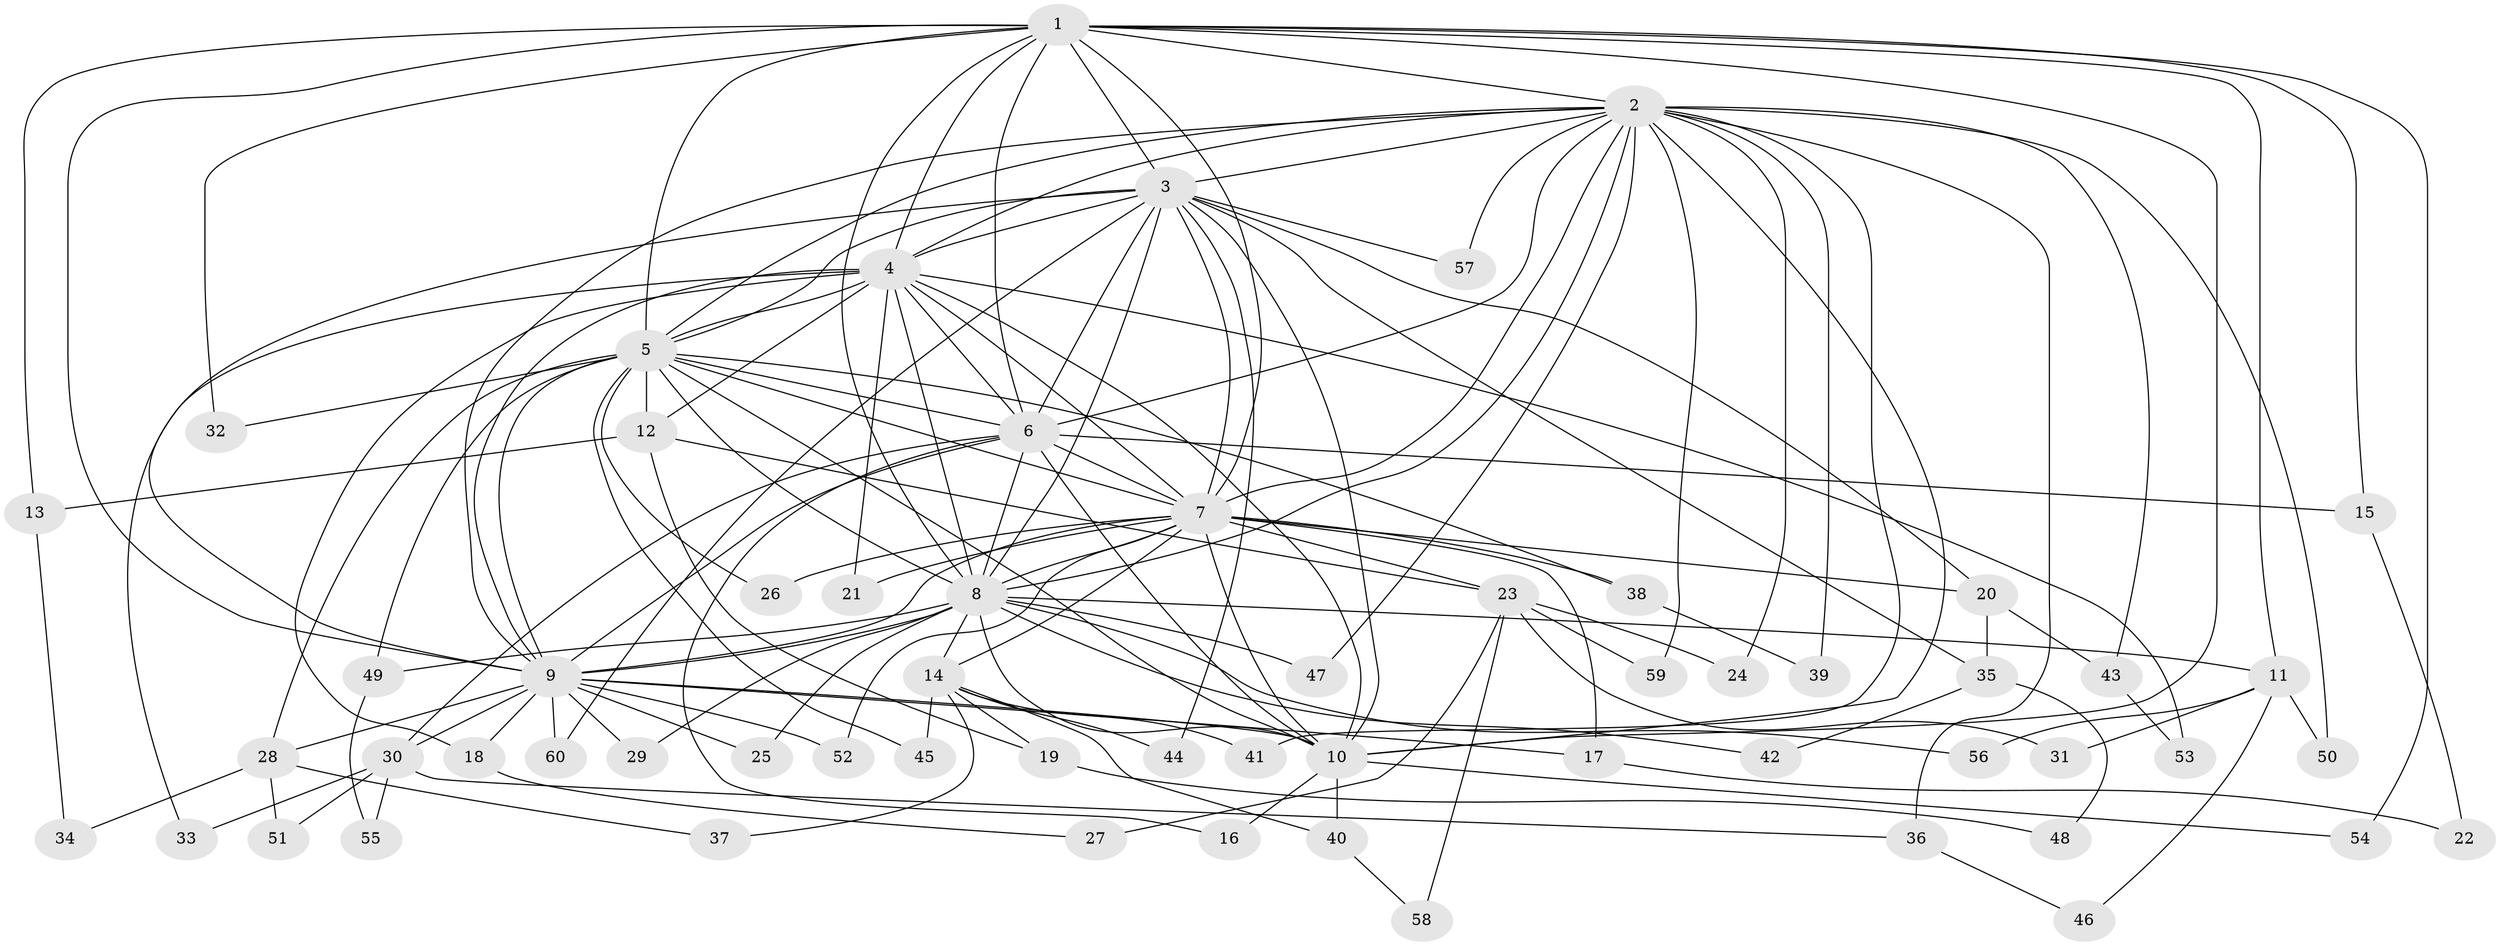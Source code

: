 // Generated by graph-tools (version 1.1) at 2025/11/02/27/25 16:11:03]
// undirected, 60 vertices, 145 edges
graph export_dot {
graph [start="1"]
  node [color=gray90,style=filled];
  1;
  2;
  3;
  4;
  5;
  6;
  7;
  8;
  9;
  10;
  11;
  12;
  13;
  14;
  15;
  16;
  17;
  18;
  19;
  20;
  21;
  22;
  23;
  24;
  25;
  26;
  27;
  28;
  29;
  30;
  31;
  32;
  33;
  34;
  35;
  36;
  37;
  38;
  39;
  40;
  41;
  42;
  43;
  44;
  45;
  46;
  47;
  48;
  49;
  50;
  51;
  52;
  53;
  54;
  55;
  56;
  57;
  58;
  59;
  60;
  1 -- 2;
  1 -- 3;
  1 -- 4;
  1 -- 5;
  1 -- 6;
  1 -- 7;
  1 -- 8;
  1 -- 9;
  1 -- 10;
  1 -- 11;
  1 -- 13;
  1 -- 15;
  1 -- 32;
  1 -- 54;
  2 -- 3;
  2 -- 4;
  2 -- 5;
  2 -- 6;
  2 -- 7;
  2 -- 8;
  2 -- 9;
  2 -- 10;
  2 -- 24;
  2 -- 36;
  2 -- 39;
  2 -- 41;
  2 -- 43;
  2 -- 47;
  2 -- 50;
  2 -- 57;
  2 -- 59;
  3 -- 4;
  3 -- 5;
  3 -- 6;
  3 -- 7;
  3 -- 8;
  3 -- 9;
  3 -- 10;
  3 -- 20;
  3 -- 35;
  3 -- 44;
  3 -- 57;
  3 -- 60;
  4 -- 5;
  4 -- 6;
  4 -- 7;
  4 -- 8;
  4 -- 9;
  4 -- 10;
  4 -- 12;
  4 -- 18;
  4 -- 21;
  4 -- 33;
  4 -- 53;
  5 -- 6;
  5 -- 7;
  5 -- 8;
  5 -- 9;
  5 -- 10;
  5 -- 12;
  5 -- 26;
  5 -- 28;
  5 -- 32;
  5 -- 38;
  5 -- 45;
  5 -- 49;
  6 -- 7;
  6 -- 8;
  6 -- 9;
  6 -- 10;
  6 -- 15;
  6 -- 16;
  6 -- 30;
  7 -- 8;
  7 -- 9;
  7 -- 10;
  7 -- 14;
  7 -- 17;
  7 -- 20;
  7 -- 21;
  7 -- 23;
  7 -- 26;
  7 -- 38;
  7 -- 52;
  8 -- 9;
  8 -- 10;
  8 -- 11;
  8 -- 14;
  8 -- 25;
  8 -- 29;
  8 -- 42;
  8 -- 47;
  8 -- 49;
  8 -- 56;
  9 -- 10;
  9 -- 17;
  9 -- 18;
  9 -- 25;
  9 -- 28;
  9 -- 29;
  9 -- 30;
  9 -- 52;
  9 -- 60;
  10 -- 16;
  10 -- 40;
  10 -- 54;
  11 -- 31;
  11 -- 46;
  11 -- 50;
  11 -- 56;
  12 -- 13;
  12 -- 19;
  12 -- 23;
  13 -- 34;
  14 -- 19;
  14 -- 37;
  14 -- 40;
  14 -- 41;
  14 -- 44;
  14 -- 45;
  15 -- 22;
  17 -- 22;
  18 -- 27;
  19 -- 48;
  20 -- 35;
  20 -- 43;
  23 -- 24;
  23 -- 27;
  23 -- 31;
  23 -- 58;
  23 -- 59;
  28 -- 34;
  28 -- 37;
  28 -- 51;
  30 -- 33;
  30 -- 36;
  30 -- 51;
  30 -- 55;
  35 -- 42;
  35 -- 48;
  36 -- 46;
  38 -- 39;
  40 -- 58;
  43 -- 53;
  49 -- 55;
}
